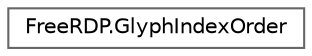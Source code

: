 digraph "Graphical Class Hierarchy"
{
 // LATEX_PDF_SIZE
  bgcolor="transparent";
  edge [fontname=Helvetica,fontsize=10,labelfontname=Helvetica,labelfontsize=10];
  node [fontname=Helvetica,fontsize=10,shape=box,height=0.2,width=0.4];
  rankdir="LR";
  Node0 [id="Node000000",label="FreeRDP.GlyphIndexOrder",height=0.2,width=0.4,color="grey40", fillcolor="white", style="filled",URL="$struct_free_r_d_p_1_1_glyph_index_order.html",tooltip=" "];
}
